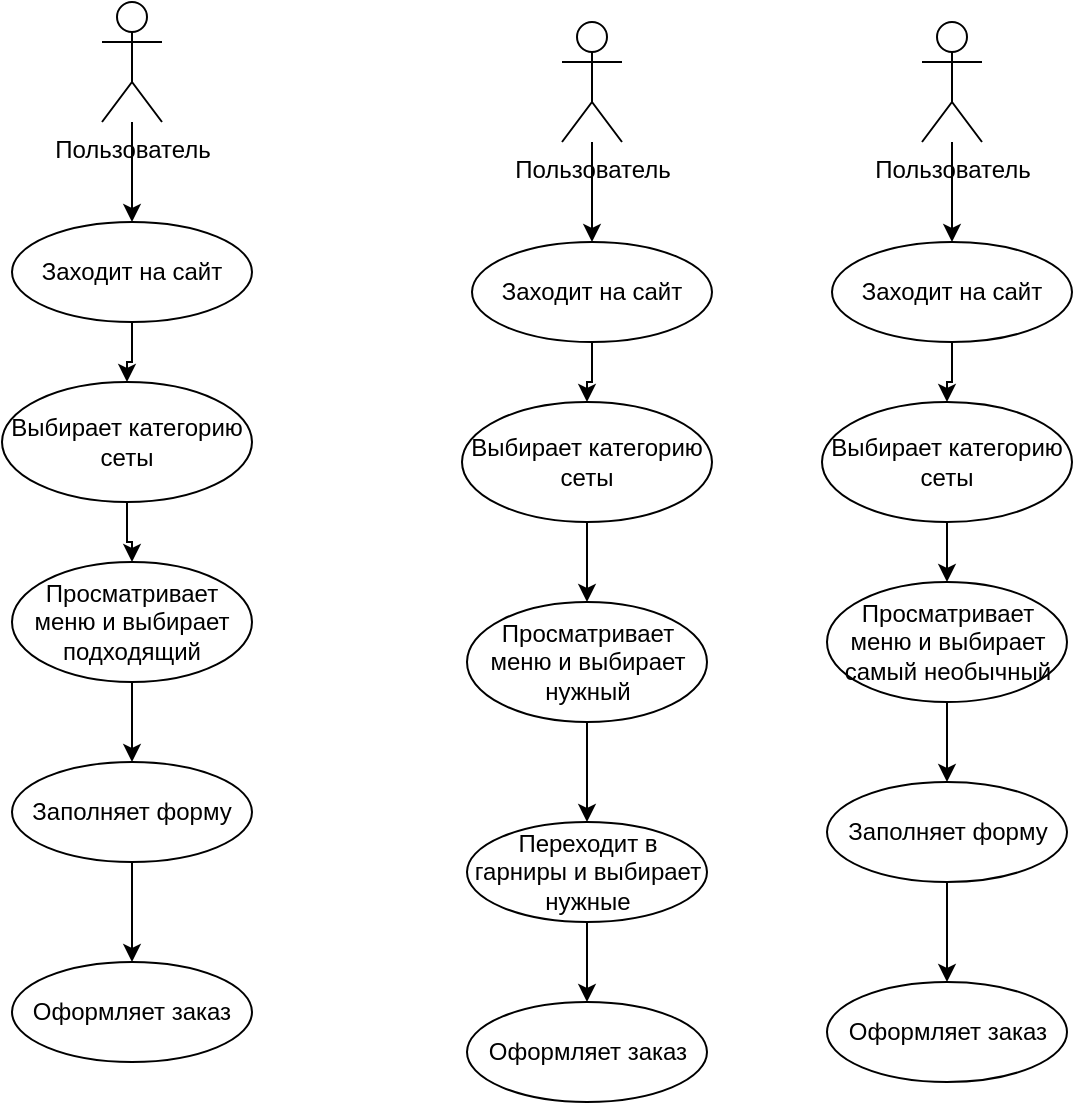 <mxfile version="21.0.8" type="device"><diagram name="Страница 1" id="pfdIZCRUQW2KxhPEjytR"><mxGraphModel dx="637" dy="653" grid="1" gridSize="10" guides="1" tooltips="1" connect="1" arrows="1" fold="1" page="1" pageScale="1" pageWidth="827" pageHeight="1169" math="0" shadow="0"><root><mxCell id="0"/><mxCell id="1" parent="0"/><mxCell id="BUeDMN5XgPUyA16VVl_e-3" style="edgeStyle=orthogonalEdgeStyle;rounded=0;orthogonalLoop=1;jettySize=auto;html=1;" edge="1" parent="1" source="BUeDMN5XgPUyA16VVl_e-1" target="BUeDMN5XgPUyA16VVl_e-4"><mxGeometry relative="1" as="geometry"><mxPoint x="375" y="280" as="targetPoint"/></mxGeometry></mxCell><mxCell id="BUeDMN5XgPUyA16VVl_e-1" value="Пользователь" style="shape=umlActor;verticalLabelPosition=bottom;verticalAlign=top;html=1;outlineConnect=0;" vertex="1" parent="1"><mxGeometry x="360" y="160" width="30" height="60" as="geometry"/></mxCell><mxCell id="BUeDMN5XgPUyA16VVl_e-5" style="edgeStyle=orthogonalEdgeStyle;rounded=0;orthogonalLoop=1;jettySize=auto;html=1;" edge="1" parent="1" source="BUeDMN5XgPUyA16VVl_e-4" target="BUeDMN5XgPUyA16VVl_e-6"><mxGeometry relative="1" as="geometry"><mxPoint x="375" y="370" as="targetPoint"/></mxGeometry></mxCell><mxCell id="BUeDMN5XgPUyA16VVl_e-4" value="Заходит на сайт" style="ellipse;whiteSpace=wrap;html=1;" vertex="1" parent="1"><mxGeometry x="315" y="270" width="120" height="50" as="geometry"/></mxCell><mxCell id="BUeDMN5XgPUyA16VVl_e-7" style="edgeStyle=orthogonalEdgeStyle;rounded=0;orthogonalLoop=1;jettySize=auto;html=1;" edge="1" parent="1" source="BUeDMN5XgPUyA16VVl_e-6" target="BUeDMN5XgPUyA16VVl_e-8"><mxGeometry relative="1" as="geometry"><mxPoint x="375" y="460" as="targetPoint"/></mxGeometry></mxCell><mxCell id="BUeDMN5XgPUyA16VVl_e-6" value="Выбирает категорию сеты" style="ellipse;whiteSpace=wrap;html=1;" vertex="1" parent="1"><mxGeometry x="310" y="350" width="125" height="60" as="geometry"/></mxCell><mxCell id="BUeDMN5XgPUyA16VVl_e-9" style="edgeStyle=orthogonalEdgeStyle;rounded=0;orthogonalLoop=1;jettySize=auto;html=1;" edge="1" parent="1" source="BUeDMN5XgPUyA16VVl_e-8" target="BUeDMN5XgPUyA16VVl_e-10"><mxGeometry relative="1" as="geometry"><mxPoint x="375" y="560" as="targetPoint"/></mxGeometry></mxCell><mxCell id="BUeDMN5XgPUyA16VVl_e-8" value="Просматривает меню и выбирает подходящий" style="ellipse;whiteSpace=wrap;html=1;" vertex="1" parent="1"><mxGeometry x="315" y="440" width="120" height="60" as="geometry"/></mxCell><mxCell id="BUeDMN5XgPUyA16VVl_e-11" style="edgeStyle=orthogonalEdgeStyle;rounded=0;orthogonalLoop=1;jettySize=auto;html=1;" edge="1" parent="1" source="BUeDMN5XgPUyA16VVl_e-10" target="BUeDMN5XgPUyA16VVl_e-12"><mxGeometry relative="1" as="geometry"><mxPoint x="375" y="660" as="targetPoint"/></mxGeometry></mxCell><mxCell id="BUeDMN5XgPUyA16VVl_e-10" value="Заполняет форму" style="ellipse;whiteSpace=wrap;html=1;" vertex="1" parent="1"><mxGeometry x="315" y="540" width="120" height="50" as="geometry"/></mxCell><mxCell id="BUeDMN5XgPUyA16VVl_e-12" value="Оформляет заказ" style="ellipse;whiteSpace=wrap;html=1;" vertex="1" parent="1"><mxGeometry x="315" y="640" width="120" height="50" as="geometry"/></mxCell><mxCell id="BUeDMN5XgPUyA16VVl_e-14" style="edgeStyle=orthogonalEdgeStyle;rounded=0;orthogonalLoop=1;jettySize=auto;html=1;" edge="1" parent="1" source="BUeDMN5XgPUyA16VVl_e-15" target="BUeDMN5XgPUyA16VVl_e-17"><mxGeometry relative="1" as="geometry"><mxPoint x="605" y="290" as="targetPoint"/></mxGeometry></mxCell><mxCell id="BUeDMN5XgPUyA16VVl_e-15" value="Пользователь" style="shape=umlActor;verticalLabelPosition=bottom;verticalAlign=top;html=1;outlineConnect=0;" vertex="1" parent="1"><mxGeometry x="590" y="170" width="30" height="60" as="geometry"/></mxCell><mxCell id="BUeDMN5XgPUyA16VVl_e-16" style="edgeStyle=orthogonalEdgeStyle;rounded=0;orthogonalLoop=1;jettySize=auto;html=1;" edge="1" parent="1" source="BUeDMN5XgPUyA16VVl_e-17" target="BUeDMN5XgPUyA16VVl_e-19"><mxGeometry relative="1" as="geometry"><mxPoint x="605" y="380" as="targetPoint"/></mxGeometry></mxCell><mxCell id="BUeDMN5XgPUyA16VVl_e-17" value="Заходит на сайт" style="ellipse;whiteSpace=wrap;html=1;" vertex="1" parent="1"><mxGeometry x="545" y="280" width="120" height="50" as="geometry"/></mxCell><mxCell id="BUeDMN5XgPUyA16VVl_e-18" style="edgeStyle=orthogonalEdgeStyle;rounded=0;orthogonalLoop=1;jettySize=auto;html=1;" edge="1" parent="1" source="BUeDMN5XgPUyA16VVl_e-19" target="BUeDMN5XgPUyA16VVl_e-21"><mxGeometry relative="1" as="geometry"><mxPoint x="605" y="470" as="targetPoint"/></mxGeometry></mxCell><mxCell id="BUeDMN5XgPUyA16VVl_e-19" value="Выбирает категорию сеты" style="ellipse;whiteSpace=wrap;html=1;" vertex="1" parent="1"><mxGeometry x="540" y="360" width="125" height="60" as="geometry"/></mxCell><mxCell id="BUeDMN5XgPUyA16VVl_e-20" style="edgeStyle=orthogonalEdgeStyle;rounded=0;orthogonalLoop=1;jettySize=auto;html=1;" edge="1" parent="1" source="BUeDMN5XgPUyA16VVl_e-21" target="BUeDMN5XgPUyA16VVl_e-23"><mxGeometry relative="1" as="geometry"><mxPoint x="602.5" y="580" as="targetPoint"/></mxGeometry></mxCell><mxCell id="BUeDMN5XgPUyA16VVl_e-21" value="Просматривает меню и выбирает нужный" style="ellipse;whiteSpace=wrap;html=1;" vertex="1" parent="1"><mxGeometry x="542.5" y="460" width="120" height="60" as="geometry"/></mxCell><mxCell id="BUeDMN5XgPUyA16VVl_e-22" style="edgeStyle=orthogonalEdgeStyle;rounded=0;orthogonalLoop=1;jettySize=auto;html=1;" edge="1" parent="1" source="BUeDMN5XgPUyA16VVl_e-23" target="BUeDMN5XgPUyA16VVl_e-24"><mxGeometry relative="1" as="geometry"><mxPoint x="602.5" y="680" as="targetPoint"/></mxGeometry></mxCell><mxCell id="BUeDMN5XgPUyA16VVl_e-23" value="Переходит в гарниры и выбирает нужные" style="ellipse;whiteSpace=wrap;html=1;" vertex="1" parent="1"><mxGeometry x="542.5" y="570" width="120" height="50" as="geometry"/></mxCell><mxCell id="BUeDMN5XgPUyA16VVl_e-24" value="Оформляет заказ" style="ellipse;whiteSpace=wrap;html=1;" vertex="1" parent="1"><mxGeometry x="542.5" y="660" width="120" height="50" as="geometry"/></mxCell><mxCell id="BUeDMN5XgPUyA16VVl_e-25" style="edgeStyle=orthogonalEdgeStyle;rounded=0;orthogonalLoop=1;jettySize=auto;html=1;" edge="1" parent="1" source="BUeDMN5XgPUyA16VVl_e-26" target="BUeDMN5XgPUyA16VVl_e-28"><mxGeometry relative="1" as="geometry"><mxPoint x="785" y="290" as="targetPoint"/></mxGeometry></mxCell><mxCell id="BUeDMN5XgPUyA16VVl_e-26" value="Пользователь" style="shape=umlActor;verticalLabelPosition=bottom;verticalAlign=top;html=1;outlineConnect=0;" vertex="1" parent="1"><mxGeometry x="770" y="170" width="30" height="60" as="geometry"/></mxCell><mxCell id="BUeDMN5XgPUyA16VVl_e-27" style="edgeStyle=orthogonalEdgeStyle;rounded=0;orthogonalLoop=1;jettySize=auto;html=1;" edge="1" parent="1" source="BUeDMN5XgPUyA16VVl_e-28" target="BUeDMN5XgPUyA16VVl_e-30"><mxGeometry relative="1" as="geometry"><mxPoint x="785" y="380" as="targetPoint"/></mxGeometry></mxCell><mxCell id="BUeDMN5XgPUyA16VVl_e-28" value="Заходит на сайт" style="ellipse;whiteSpace=wrap;html=1;" vertex="1" parent="1"><mxGeometry x="725" y="280" width="120" height="50" as="geometry"/></mxCell><mxCell id="BUeDMN5XgPUyA16VVl_e-29" style="edgeStyle=orthogonalEdgeStyle;rounded=0;orthogonalLoop=1;jettySize=auto;html=1;" edge="1" parent="1" source="BUeDMN5XgPUyA16VVl_e-30" target="BUeDMN5XgPUyA16VVl_e-32"><mxGeometry relative="1" as="geometry"><mxPoint x="785" y="470" as="targetPoint"/></mxGeometry></mxCell><mxCell id="BUeDMN5XgPUyA16VVl_e-30" value="Выбирает категорию сеты" style="ellipse;whiteSpace=wrap;html=1;" vertex="1" parent="1"><mxGeometry x="720" y="360" width="125" height="60" as="geometry"/></mxCell><mxCell id="BUeDMN5XgPUyA16VVl_e-31" style="edgeStyle=orthogonalEdgeStyle;rounded=0;orthogonalLoop=1;jettySize=auto;html=1;" edge="1" parent="1" source="BUeDMN5XgPUyA16VVl_e-32" target="BUeDMN5XgPUyA16VVl_e-34"><mxGeometry relative="1" as="geometry"><mxPoint x="782.5" y="570" as="targetPoint"/></mxGeometry></mxCell><mxCell id="BUeDMN5XgPUyA16VVl_e-32" value="Просматривает меню и выбирает самый необычный" style="ellipse;whiteSpace=wrap;html=1;" vertex="1" parent="1"><mxGeometry x="722.5" y="450" width="120" height="60" as="geometry"/></mxCell><mxCell id="BUeDMN5XgPUyA16VVl_e-33" style="edgeStyle=orthogonalEdgeStyle;rounded=0;orthogonalLoop=1;jettySize=auto;html=1;" edge="1" parent="1" source="BUeDMN5XgPUyA16VVl_e-34" target="BUeDMN5XgPUyA16VVl_e-35"><mxGeometry relative="1" as="geometry"><mxPoint x="782.5" y="670" as="targetPoint"/></mxGeometry></mxCell><mxCell id="BUeDMN5XgPUyA16VVl_e-34" value="Заполняет форму" style="ellipse;whiteSpace=wrap;html=1;" vertex="1" parent="1"><mxGeometry x="722.5" y="550" width="120" height="50" as="geometry"/></mxCell><mxCell id="BUeDMN5XgPUyA16VVl_e-35" value="Оформляет заказ" style="ellipse;whiteSpace=wrap;html=1;" vertex="1" parent="1"><mxGeometry x="722.5" y="650" width="120" height="50" as="geometry"/></mxCell></root></mxGraphModel></diagram></mxfile>